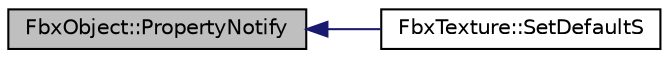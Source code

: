 digraph "FbxObject::PropertyNotify"
{
  edge [fontname="Helvetica",fontsize="10",labelfontname="Helvetica",labelfontsize="10"];
  node [fontname="Helvetica",fontsize="10",shape=record];
  rankdir="LR";
  Node320 [label="FbxObject::PropertyNotify",height=0.2,width=0.4,color="black", fillcolor="grey75", style="filled", fontcolor="black"];
  Node320 -> Node321 [dir="back",color="midnightblue",fontsize="10",style="solid",fontname="Helvetica"];
  Node321 [label="FbxTexture::SetDefaultS",height=0.2,width=0.4,color="black", fillcolor="white", style="filled",URL="$class_fbx_texture.html#ae7a6ee36439e0117cdd3bc6e198df50c"];
}
